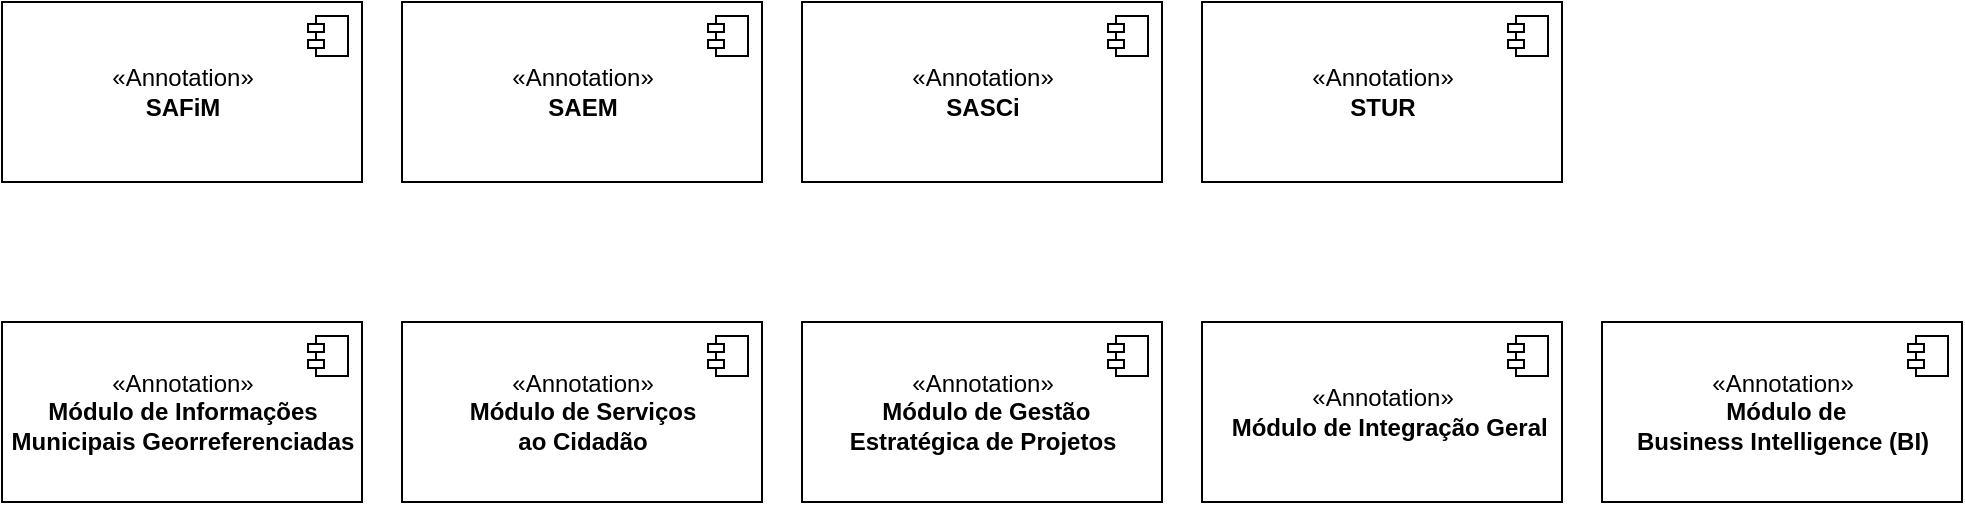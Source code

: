 <mxfile version="13.7.3" type="github"><diagram id="_4ZGJ1ERenRfXPxDFYeA" name="Page-1"><mxGraphModel dx="1422" dy="752" grid="1" gridSize="10" guides="1" tooltips="1" connect="1" arrows="1" fold="1" page="1" pageScale="1" pageWidth="850" pageHeight="1100" math="0" shadow="0"><root><mxCell id="0"/><mxCell id="1" parent="0"/><mxCell id="lVCEFa26e9WeMRIII4nK-1" value="«Annotation»&lt;br&gt;&lt;b&gt;SAFiM&lt;/b&gt;" style="html=1;dropTarget=0;" vertex="1" parent="1"><mxGeometry x="10" y="10" width="180" height="90" as="geometry"/></mxCell><mxCell id="lVCEFa26e9WeMRIII4nK-2" value="" style="shape=component;jettyWidth=8;jettyHeight=4;" vertex="1" parent="lVCEFa26e9WeMRIII4nK-1"><mxGeometry x="1" width="20" height="20" relative="1" as="geometry"><mxPoint x="-27" y="7" as="offset"/></mxGeometry></mxCell><mxCell id="lVCEFa26e9WeMRIII4nK-3" value="«Annotation»&lt;br&gt;&lt;b&gt;SAEM&lt;/b&gt;" style="html=1;dropTarget=0;" vertex="1" parent="1"><mxGeometry x="210" y="10" width="180" height="90" as="geometry"/></mxCell><mxCell id="lVCEFa26e9WeMRIII4nK-4" value="" style="shape=component;jettyWidth=8;jettyHeight=4;" vertex="1" parent="lVCEFa26e9WeMRIII4nK-3"><mxGeometry x="1" width="20" height="20" relative="1" as="geometry"><mxPoint x="-27" y="7" as="offset"/></mxGeometry></mxCell><mxCell id="lVCEFa26e9WeMRIII4nK-5" value="«Annotation»&lt;br&gt;&lt;b&gt;SASCi&lt;/b&gt;" style="html=1;dropTarget=0;" vertex="1" parent="1"><mxGeometry x="410" y="10" width="180" height="90" as="geometry"/></mxCell><mxCell id="lVCEFa26e9WeMRIII4nK-6" value="" style="shape=component;jettyWidth=8;jettyHeight=4;" vertex="1" parent="lVCEFa26e9WeMRIII4nK-5"><mxGeometry x="1" width="20" height="20" relative="1" as="geometry"><mxPoint x="-27" y="7" as="offset"/></mxGeometry></mxCell><mxCell id="lVCEFa26e9WeMRIII4nK-7" value="«Annotation»&lt;br&gt;&lt;b&gt;STUR&lt;/b&gt;" style="html=1;dropTarget=0;" vertex="1" parent="1"><mxGeometry x="610" y="10" width="180" height="90" as="geometry"/></mxCell><mxCell id="lVCEFa26e9WeMRIII4nK-8" value="" style="shape=component;jettyWidth=8;jettyHeight=4;" vertex="1" parent="lVCEFa26e9WeMRIII4nK-7"><mxGeometry x="1" width="20" height="20" relative="1" as="geometry"><mxPoint x="-27" y="7" as="offset"/></mxGeometry></mxCell><mxCell id="lVCEFa26e9WeMRIII4nK-9" value="«Annotation»&lt;br&gt;&lt;b&gt;Módulo de Informações &lt;br&gt;Municipais Georreferenciadas&lt;/b&gt;" style="html=1;dropTarget=0;" vertex="1" parent="1"><mxGeometry x="10" y="170" width="180" height="90" as="geometry"/></mxCell><mxCell id="lVCEFa26e9WeMRIII4nK-10" value="" style="shape=component;jettyWidth=8;jettyHeight=4;" vertex="1" parent="lVCEFa26e9WeMRIII4nK-9"><mxGeometry x="1" width="20" height="20" relative="1" as="geometry"><mxPoint x="-27" y="7" as="offset"/></mxGeometry></mxCell><mxCell id="lVCEFa26e9WeMRIII4nK-11" value="«Annotation»&lt;br&gt;&lt;b&gt;Módulo de Serviços &lt;br&gt;ao Cidadão&lt;/b&gt;" style="html=1;dropTarget=0;" vertex="1" parent="1"><mxGeometry x="210" y="170" width="180" height="90" as="geometry"/></mxCell><mxCell id="lVCEFa26e9WeMRIII4nK-12" value="" style="shape=component;jettyWidth=8;jettyHeight=4;" vertex="1" parent="lVCEFa26e9WeMRIII4nK-11"><mxGeometry x="1" width="20" height="20" relative="1" as="geometry"><mxPoint x="-27" y="7" as="offset"/></mxGeometry></mxCell><mxCell id="lVCEFa26e9WeMRIII4nK-13" value="«Annotation»&lt;br&gt;&lt;b&gt;&amp;nbsp;Módulo de Gestão &lt;br&gt;Estratégica de Projetos&lt;/b&gt;" style="html=1;dropTarget=0;" vertex="1" parent="1"><mxGeometry x="410" y="170" width="180" height="90" as="geometry"/></mxCell><mxCell id="lVCEFa26e9WeMRIII4nK-14" value="" style="shape=component;jettyWidth=8;jettyHeight=4;" vertex="1" parent="lVCEFa26e9WeMRIII4nK-13"><mxGeometry x="1" width="20" height="20" relative="1" as="geometry"><mxPoint x="-27" y="7" as="offset"/></mxGeometry></mxCell><mxCell id="lVCEFa26e9WeMRIII4nK-15" value="«Annotation»&lt;br&gt;&lt;b&gt;&amp;nbsp;Módulo de &lt;br&gt;Business Intelligence (BI)&lt;/b&gt;" style="html=1;dropTarget=0;" vertex="1" parent="1"><mxGeometry x="810" y="170" width="180" height="90" as="geometry"/></mxCell><mxCell id="lVCEFa26e9WeMRIII4nK-16" value="" style="shape=component;jettyWidth=8;jettyHeight=4;" vertex="1" parent="lVCEFa26e9WeMRIII4nK-15"><mxGeometry x="1" width="20" height="20" relative="1" as="geometry"><mxPoint x="-27" y="7" as="offset"/></mxGeometry></mxCell><mxCell id="lVCEFa26e9WeMRIII4nK-17" value="«Annotation»&lt;br&gt;&lt;b&gt;&amp;nbsp;&amp;nbsp;Módulo de Integração Geral&lt;/b&gt;" style="html=1;dropTarget=0;" vertex="1" parent="1"><mxGeometry x="610" y="170" width="180" height="90" as="geometry"/></mxCell><mxCell id="lVCEFa26e9WeMRIII4nK-18" value="" style="shape=component;jettyWidth=8;jettyHeight=4;" vertex="1" parent="lVCEFa26e9WeMRIII4nK-17"><mxGeometry x="1" width="20" height="20" relative="1" as="geometry"><mxPoint x="-27" y="7" as="offset"/></mxGeometry></mxCell></root></mxGraphModel></diagram></mxfile>